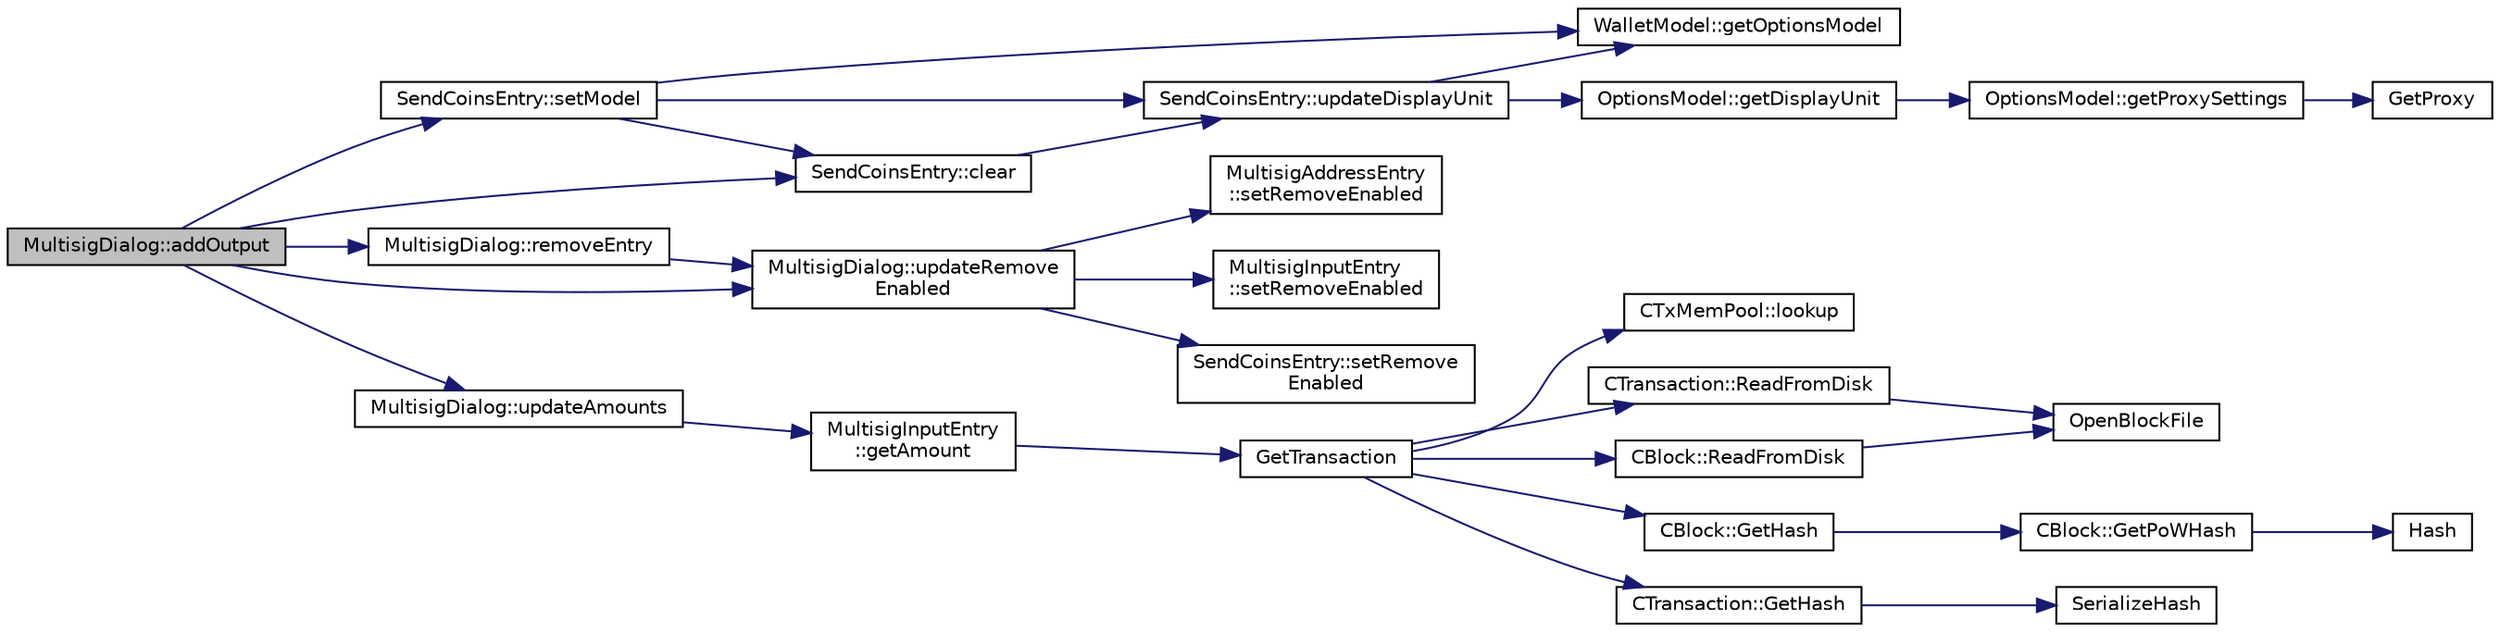 digraph "MultisigDialog::addOutput"
{
  edge [fontname="Helvetica",fontsize="10",labelfontname="Helvetica",labelfontsize="10"];
  node [fontname="Helvetica",fontsize="10",shape=record];
  rankdir="LR";
  Node60 [label="MultisigDialog::addOutput",height=0.2,width=0.4,color="black", fillcolor="grey75", style="filled", fontcolor="black"];
  Node60 -> Node61 [color="midnightblue",fontsize="10",style="solid",fontname="Helvetica"];
  Node61 [label="SendCoinsEntry::setModel",height=0.2,width=0.4,color="black", fillcolor="white", style="filled",URL="$d0/dbc/class_send_coins_entry.html#a831f8f9a63acd77b7d66d5393e12310b"];
  Node61 -> Node62 [color="midnightblue",fontsize="10",style="solid",fontname="Helvetica"];
  Node62 [label="WalletModel::getOptionsModel",height=0.2,width=0.4,color="black", fillcolor="white", style="filled",URL="$d4/d27/class_wallet_model.html#a96d53e56b3f8f07537ea2523f7a7d300"];
  Node61 -> Node63 [color="midnightblue",fontsize="10",style="solid",fontname="Helvetica"];
  Node63 [label="SendCoinsEntry::updateDisplayUnit",height=0.2,width=0.4,color="black", fillcolor="white", style="filled",URL="$d0/dbc/class_send_coins_entry.html#a6ff4bd5b370545bcfd6214e866ee33f3"];
  Node63 -> Node62 [color="midnightblue",fontsize="10",style="solid",fontname="Helvetica"];
  Node63 -> Node64 [color="midnightblue",fontsize="10",style="solid",fontname="Helvetica"];
  Node64 [label="OptionsModel::getDisplayUnit",height=0.2,width=0.4,color="black", fillcolor="white", style="filled",URL="$da/d1f/class_options_model.html#a3b6e4d4ef42be3aaba315b8cd14f468e"];
  Node64 -> Node65 [color="midnightblue",fontsize="10",style="solid",fontname="Helvetica"];
  Node65 [label="OptionsModel::getProxySettings",height=0.2,width=0.4,color="black", fillcolor="white", style="filled",URL="$da/d1f/class_options_model.html#a0fa582a801df3753c2c50840c40bb350"];
  Node65 -> Node66 [color="midnightblue",fontsize="10",style="solid",fontname="Helvetica"];
  Node66 [label="GetProxy",height=0.2,width=0.4,color="black", fillcolor="white", style="filled",URL="$d0/d0e/netbase_8cpp.html#a4e67b39fc1769663260d791d2f4d049d"];
  Node61 -> Node67 [color="midnightblue",fontsize="10",style="solid",fontname="Helvetica"];
  Node67 [label="SendCoinsEntry::clear",height=0.2,width=0.4,color="black", fillcolor="white", style="filled",URL="$d0/dbc/class_send_coins_entry.html#abff66fcd456c82144e7a2c410f5082ac"];
  Node67 -> Node63 [color="midnightblue",fontsize="10",style="solid",fontname="Helvetica"];
  Node60 -> Node68 [color="midnightblue",fontsize="10",style="solid",fontname="Helvetica"];
  Node68 [label="MultisigDialog::removeEntry",height=0.2,width=0.4,color="black", fillcolor="white", style="filled",URL="$d4/df4/class_multisig_dialog.html#a6b2655facc9622e9d51508f355f165a2"];
  Node68 -> Node69 [color="midnightblue",fontsize="10",style="solid",fontname="Helvetica"];
  Node69 [label="MultisigDialog::updateRemove\lEnabled",height=0.2,width=0.4,color="black", fillcolor="white", style="filled",URL="$d4/df4/class_multisig_dialog.html#aa55e13d412a57d647f301a0269b11c6c"];
  Node69 -> Node70 [color="midnightblue",fontsize="10",style="solid",fontname="Helvetica"];
  Node70 [label="MultisigAddressEntry\l::setRemoveEnabled",height=0.2,width=0.4,color="black", fillcolor="white", style="filled",URL="$da/d39/class_multisig_address_entry.html#a79381bb67358d5844120953a5889ec22"];
  Node69 -> Node71 [color="midnightblue",fontsize="10",style="solid",fontname="Helvetica"];
  Node71 [label="MultisigInputEntry\l::setRemoveEnabled",height=0.2,width=0.4,color="black", fillcolor="white", style="filled",URL="$d9/d3d/class_multisig_input_entry.html#a5730cbfd36bf7c2535d805bfaff36349"];
  Node69 -> Node72 [color="midnightblue",fontsize="10",style="solid",fontname="Helvetica"];
  Node72 [label="SendCoinsEntry::setRemove\lEnabled",height=0.2,width=0.4,color="black", fillcolor="white", style="filled",URL="$d0/dbc/class_send_coins_entry.html#ab4a8df95b2081b2c7c7cf40bebbcea5c"];
  Node60 -> Node73 [color="midnightblue",fontsize="10",style="solid",fontname="Helvetica"];
  Node73 [label="MultisigDialog::updateAmounts",height=0.2,width=0.4,color="black", fillcolor="white", style="filled",URL="$d4/df4/class_multisig_dialog.html#a379a982d66b016e0e6f43a6d7dc8527a"];
  Node73 -> Node74 [color="midnightblue",fontsize="10",style="solid",fontname="Helvetica"];
  Node74 [label="MultisigInputEntry\l::getAmount",height=0.2,width=0.4,color="black", fillcolor="white", style="filled",URL="$d9/d3d/class_multisig_input_entry.html#a0b0e1379adc39ad68ab4a69b428a58f1"];
  Node74 -> Node75 [color="midnightblue",fontsize="10",style="solid",fontname="Helvetica"];
  Node75 [label="GetTransaction",height=0.2,width=0.4,color="black", fillcolor="white", style="filled",URL="$df/d0a/main_8cpp.html#a7d2a4633e4e0e8e4cb9c881d45a496b5"];
  Node75 -> Node76 [color="midnightblue",fontsize="10",style="solid",fontname="Helvetica"];
  Node76 [label="CTxMemPool::lookup",height=0.2,width=0.4,color="black", fillcolor="white", style="filled",URL="$db/d98/class_c_tx_mem_pool.html#ad6d9966cdeb4b6586f7186e709b4e77e"];
  Node75 -> Node77 [color="midnightblue",fontsize="10",style="solid",fontname="Helvetica"];
  Node77 [label="CTransaction::ReadFromDisk",height=0.2,width=0.4,color="black", fillcolor="white", style="filled",URL="$df/d43/class_c_transaction.html#ad9d526afecbd816c385343f60c5352fd"];
  Node77 -> Node78 [color="midnightblue",fontsize="10",style="solid",fontname="Helvetica"];
  Node78 [label="OpenBlockFile",height=0.2,width=0.4,color="black", fillcolor="white", style="filled",URL="$d4/dbf/main_8h.html#acaa494f20aefb99c5f5f9022a97d0040"];
  Node75 -> Node79 [color="midnightblue",fontsize="10",style="solid",fontname="Helvetica"];
  Node79 [label="CBlock::ReadFromDisk",height=0.2,width=0.4,color="black", fillcolor="white", style="filled",URL="$d3/d51/class_c_block.html#a77a1b1e9902e1e557d762f5a5f325cd8"];
  Node79 -> Node78 [color="midnightblue",fontsize="10",style="solid",fontname="Helvetica"];
  Node75 -> Node80 [color="midnightblue",fontsize="10",style="solid",fontname="Helvetica"];
  Node80 [label="CBlock::GetHash",height=0.2,width=0.4,color="black", fillcolor="white", style="filled",URL="$d3/d51/class_c_block.html#a681acf1fa72ec2ed6c83ea5afc14e0f3"];
  Node80 -> Node81 [color="midnightblue",fontsize="10",style="solid",fontname="Helvetica"];
  Node81 [label="CBlock::GetPoWHash",height=0.2,width=0.4,color="black", fillcolor="white", style="filled",URL="$d3/d51/class_c_block.html#af203beb528a62ec30b0453cf5d860044"];
  Node81 -> Node82 [color="midnightblue",fontsize="10",style="solid",fontname="Helvetica"];
  Node82 [label="Hash",height=0.2,width=0.4,color="black", fillcolor="white", style="filled",URL="$db/dfb/hash_8h.html#ab3f6c437460137530d86e09c2c102e99"];
  Node75 -> Node83 [color="midnightblue",fontsize="10",style="solid",fontname="Helvetica"];
  Node83 [label="CTransaction::GetHash",height=0.2,width=0.4,color="black", fillcolor="white", style="filled",URL="$df/d43/class_c_transaction.html#a0b46d80e82ca324e82c2ce3fc1492bfa"];
  Node83 -> Node84 [color="midnightblue",fontsize="10",style="solid",fontname="Helvetica"];
  Node84 [label="SerializeHash",height=0.2,width=0.4,color="black", fillcolor="white", style="filled",URL="$db/dfb/hash_8h.html#a6de694e43f17c62025c6883965b65e63"];
  Node60 -> Node69 [color="midnightblue",fontsize="10",style="solid",fontname="Helvetica"];
  Node60 -> Node67 [color="midnightblue",fontsize="10",style="solid",fontname="Helvetica"];
}
